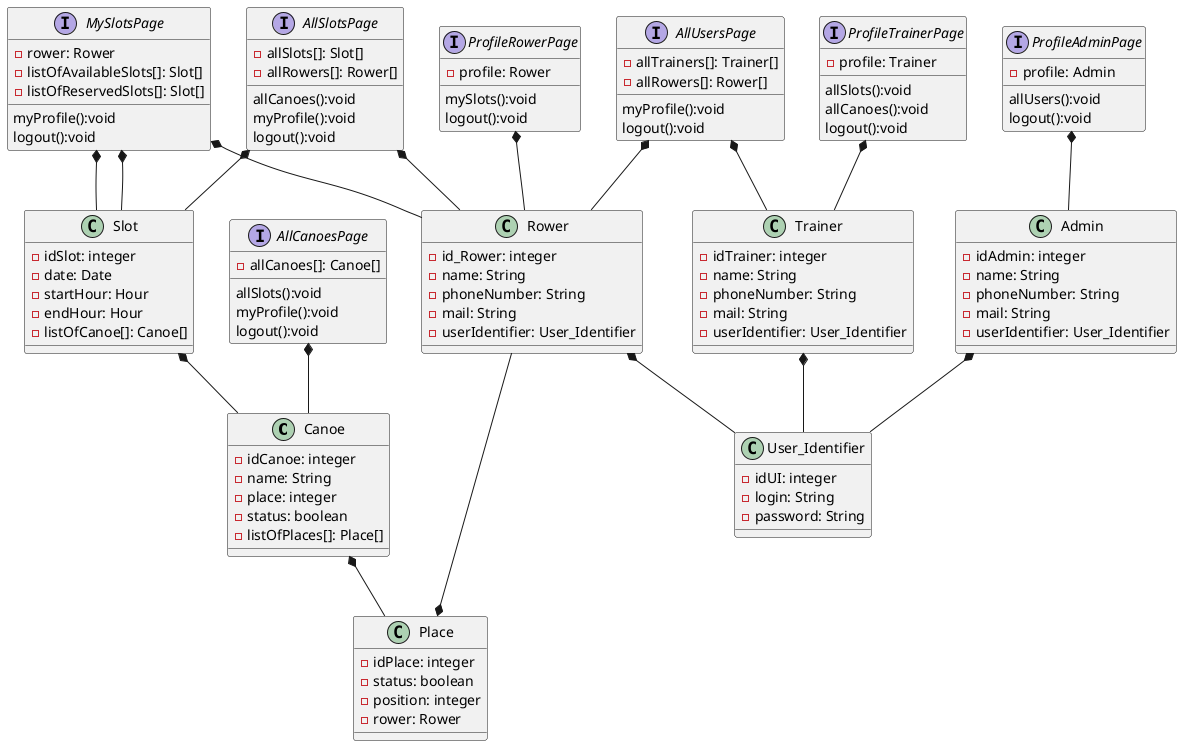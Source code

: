 @startuml ModeleStruct
class Canoe{
    -idCanoe: integer
    -name: String
    -place: integer
    -status: boolean
    -listOfPlaces[]: Place[]
}

class Rower{
    -id_Rower: integer
    -name: String
    -phoneNumber: String
    -mail: String
    -userIdentifier: User_Identifier
}

class Trainer{
    -idTrainer: integer
    -name: String
    -phoneNumber: String
    -mail: String
    -userIdentifier: User_Identifier
}

class Admin{
    -idAdmin: integer
    -name: String
    -phoneNumber: String
    -mail: String
    -userIdentifier: User_Identifier
}

class User_Identifier{
    -idUI: integer
    -login: String
    -password: String
}

class Slot {
    -idSlot: integer
    -date: Date
    -startHour: Hour
    -endHour: Hour
    -listOfCanoe[]: Canoe[]
}

class Place {
    -idPlace: integer
    -status: boolean
    -position: integer
    -rower: Rower
}

/' Interface Visuelle '/
interface ProfileRowerPage {
    -profile: Rower
    mySlots():void
    logout():void
}

interface ProfileAdminPage {
    -profile: Admin
    allUsers():void
    logout():void
}

interface ProfileTrainerPage {
    -profile: Trainer
    allSlots():void
    allCanoes():void
    logout():void
}

interface AllUsersPage {
    -allTrainers[]: Trainer[]
    -allRowers[]: Rower[]
    myProfile():void
    logout():void
}

interface AllSlotsPage {
    -allSlots[]: Slot[]
    -allRowers[]: Rower[]
    allCanoes():void
    myProfile():void
    logout():void
}

interface AllCanoesPage {
    -allCanoes[]: Canoe[]
    allSlots():void
    myProfile():void
    logout():void
}

interface MySlotsPage {
    -rower: Rower
    -listOfAvailableSlots[]: Slot[]
    -listOfReservedSlots[]: Slot[]
    myProfile():void
    logout():void
}

Slot *-- Canoe

Rower *-- User_Identifier
Trainer *-- User_Identifier
Admin *-- User_Identifier 

Canoe *-- Place
Rower --* Place

/'Liens des Interface'/
MySlotsPage *-- Rower
MySlotsPage *-- Slot
MySlotsPage *-- Slot

ProfileRowerPage *-- Rower
ProfileAdminPage *-- Admin
ProfileTrainerPage *-- Trainer

AllSlotsPage *-- Slot
AllSlotsPage *-- Rower

AllCanoesPage *-- Canoe

AllUsersPage *-- Trainer
AllUsersPage *-- Rower

@enduml